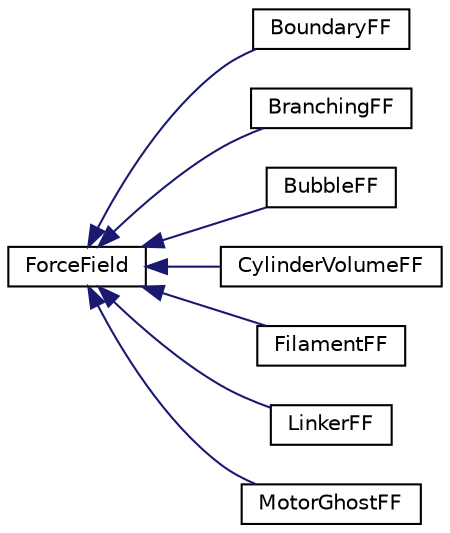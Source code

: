 digraph "Graphical Class Hierarchy"
{
 // INTERACTIVE_SVG=YES
  edge [fontname="Helvetica",fontsize="10",labelfontname="Helvetica",labelfontsize="10"];
  node [fontname="Helvetica",fontsize="10",shape=record];
  rankdir="LR";
  Node0 [label="ForceField",height=0.2,width=0.4,color="black", fillcolor="white", style="filled",URL="$classForceField.html",tooltip="An abstract class to represent various force field calculations. "];
  Node0 -> Node1 [dir="back",color="midnightblue",fontsize="10",style="solid",fontname="Helvetica"];
  Node1 [label="BoundaryFF",height=0.2,width=0.4,color="black", fillcolor="white", style="filled",URL="$classBoundaryFF.html",tooltip="An implementation of the ForceField class that calculates BoundaryElement repulsion and attraction to..."];
  Node0 -> Node2 [dir="back",color="midnightblue",fontsize="10",style="solid",fontname="Helvetica"];
  Node2 [label="BranchingFF",height=0.2,width=0.4,color="black", fillcolor="white", style="filled",URL="$classBranchingFF.html",tooltip="Branching FF is an implementation of the ForceField class that calculates BranchingPoint interactions..."];
  Node0 -> Node3 [dir="back",color="midnightblue",fontsize="10",style="solid",fontname="Helvetica"];
  Node3 [label="BubbleFF",height=0.2,width=0.4,color="black", fillcolor="white", style="filled",URL="$classBubbleFF.html",tooltip="An implementation of the ForceField class that calculates Bubble repulsion and attraction to Beads in..."];
  Node0 -> Node4 [dir="back",color="midnightblue",fontsize="10",style="solid",fontname="Helvetica"];
  Node4 [label="CylinderVolumeFF",height=0.2,width=0.4,color="black", fillcolor="white", style="filled",URL="$classCylinderVolumeFF.html",tooltip="An implementation of the ForceField class that calculates Cylinder volume interactions. "];
  Node0 -> Node5 [dir="back",color="midnightblue",fontsize="10",style="solid",fontname="Helvetica"];
  Node5 [label="FilamentFF",height=0.2,width=0.4,color="black", fillcolor="white", style="filled",URL="$classFilamentFF.html",tooltip="An implementation of the ForceField class that calculates Filament interactions. "];
  Node0 -> Node6 [dir="back",color="midnightblue",fontsize="10",style="solid",fontname="Helvetica"];
  Node6 [label="LinkerFF",height=0.2,width=0.4,color="black", fillcolor="white", style="filled",URL="$classLinkerFF.html",tooltip="An implementation of the ForceField class that calculates Linker stretching, bending, and twisting. "];
  Node0 -> Node7 [dir="back",color="midnightblue",fontsize="10",style="solid",fontname="Helvetica"];
  Node7 [label="MotorGhostFF",height=0.2,width=0.4,color="black", fillcolor="white", style="filled",URL="$classMotorGhostFF.html",tooltip="An implementation of the ForceField class that calculates MotorGhost stretching, bending, and twisting. "];
}

